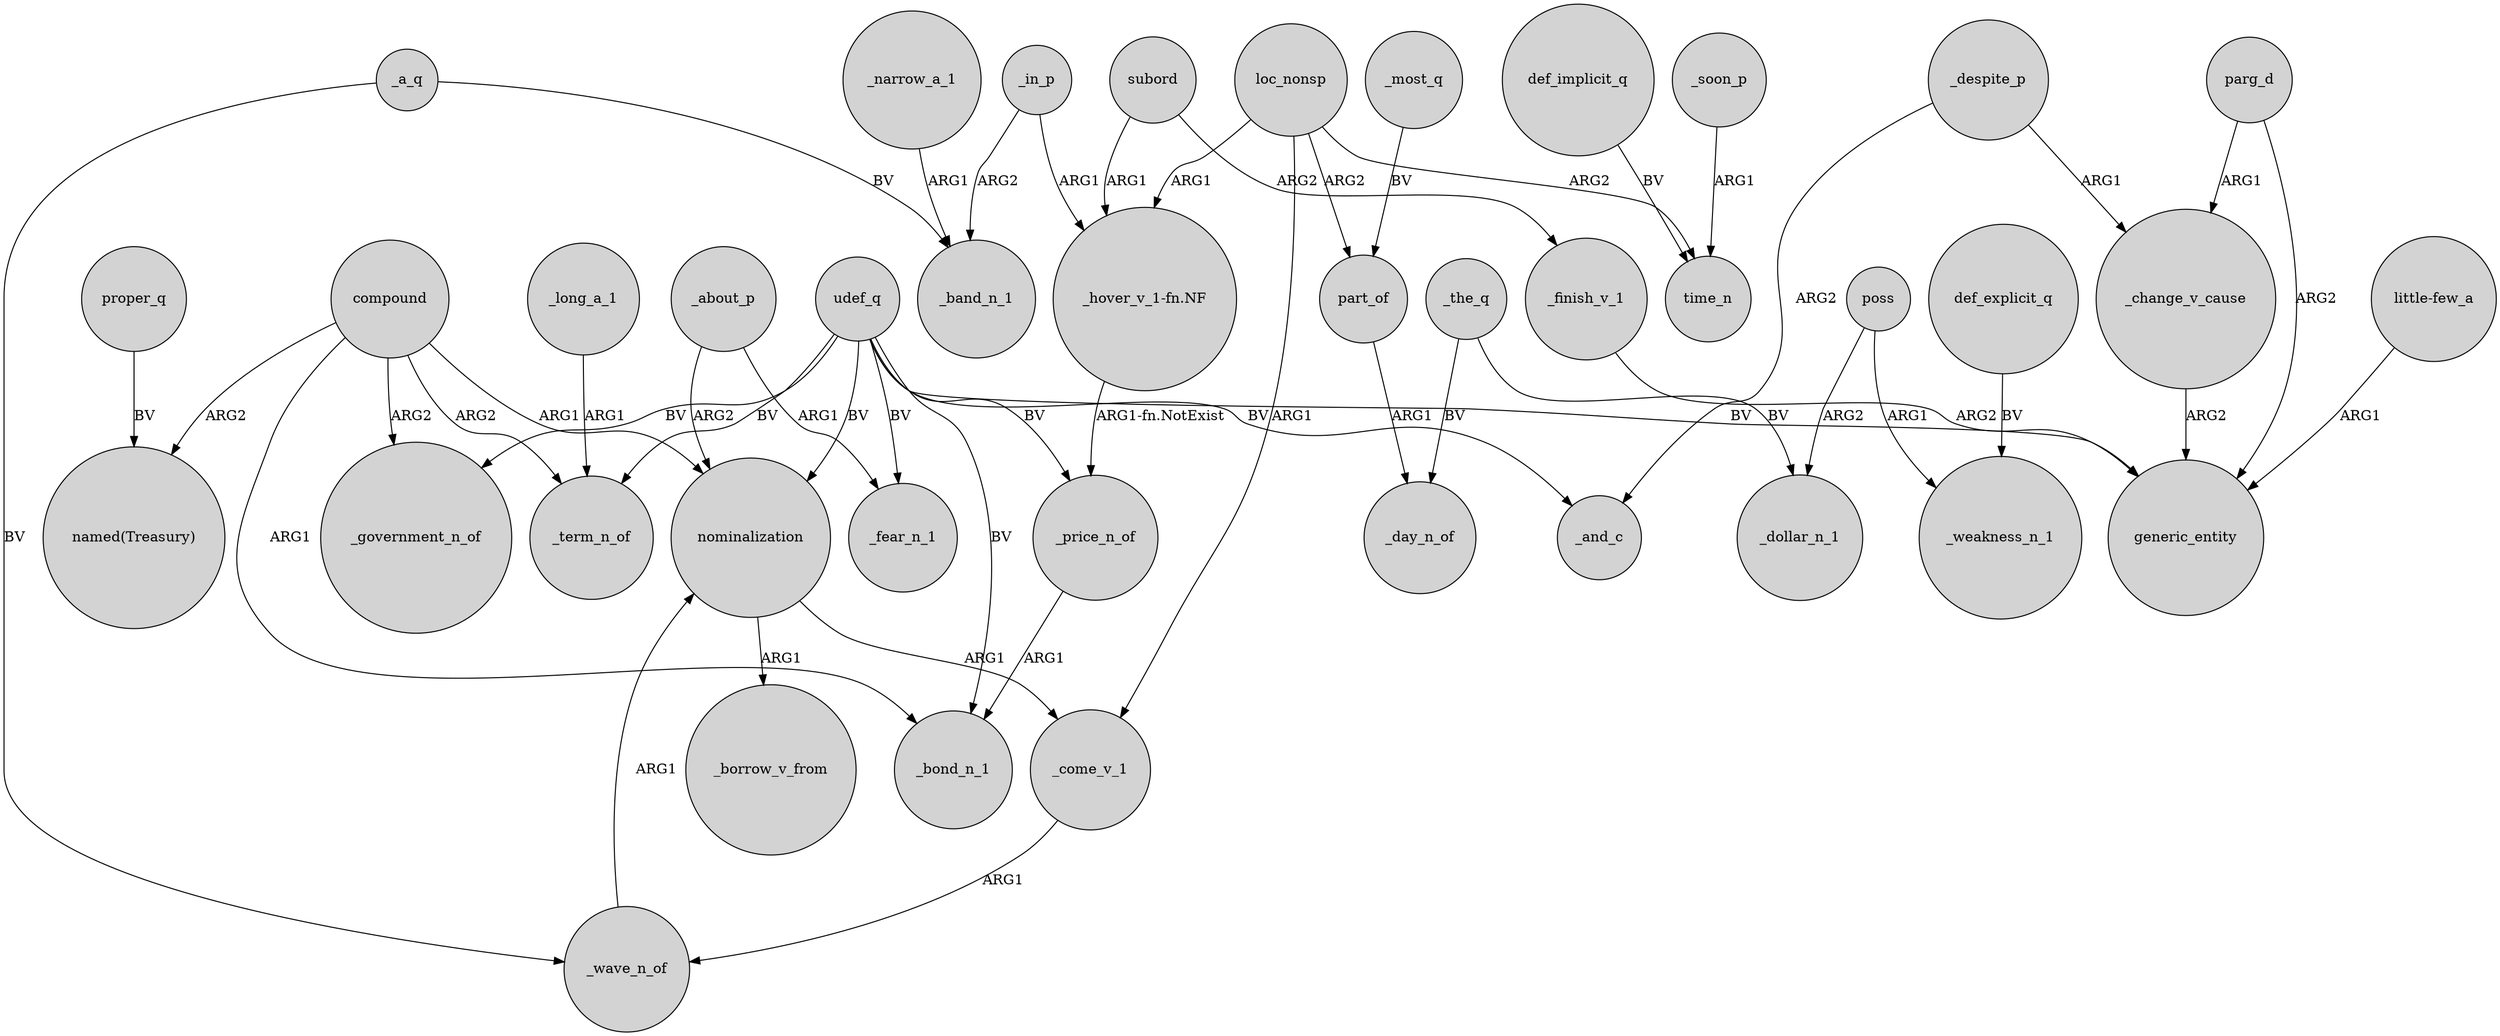 digraph {
	node [shape=circle style=filled]
	compound -> "named(Treasury)" [label=ARG2]
	udef_q -> _price_n_of [label=BV]
	udef_q -> generic_entity [label=BV]
	parg_d -> _change_v_cause [label=ARG1]
	part_of -> _day_n_of [label=ARG1]
	compound -> _term_n_of [label=ARG2]
	compound -> _government_n_of [label=ARG2]
	_finish_v_1 -> generic_entity [label=ARG2]
	udef_q -> _government_n_of [label=BV]
	_a_q -> _band_n_1 [label=BV]
	parg_d -> generic_entity [label=ARG2]
	_about_p -> nominalization [label=ARG2]
	compound -> _bond_n_1 [label=ARG1]
	_in_p -> _band_n_1 [label=ARG2]
	_despite_p -> _and_c [label=ARG2]
	loc_nonsp -> part_of [label=ARG2]
	_the_q -> _dollar_n_1 [label=BV]
	_a_q -> _wave_n_of [label=BV]
	nominalization -> _borrow_v_from [label=ARG1]
	poss -> _dollar_n_1 [label=ARG2]
	_price_n_of -> _bond_n_1 [label=ARG1]
	loc_nonsp -> _come_v_1 [label=ARG1]
	loc_nonsp -> time_n [label=ARG2]
	subord -> "_hover_v_1-fn.NF" [label=ARG1]
	udef_q -> _fear_n_1 [label=BV]
	_the_q -> _day_n_of [label=BV]
	udef_q -> _bond_n_1 [label=BV]
	nominalization -> _come_v_1 [label=ARG1]
	loc_nonsp -> "_hover_v_1-fn.NF" [label=ARG1]
	def_explicit_q -> _weakness_n_1 [label=BV]
	udef_q -> _term_n_of [label=BV]
	udef_q -> nominalization [label=BV]
	proper_q -> "named(Treasury)" [label=BV]
	_come_v_1 -> _wave_n_of [label=ARG1]
	subord -> _finish_v_1 [label=ARG2]
	_most_q -> part_of [label=BV]
	"_hover_v_1-fn.NF" -> _price_n_of [label="ARG1-fn.NotExist"]
	_change_v_cause -> generic_entity [label=ARG2]
	"little-few_a" -> generic_entity [label=ARG1]
	_about_p -> _fear_n_1 [label=ARG1]
	_wave_n_of -> nominalization [label=ARG1]
	_soon_p -> time_n [label=ARG1]
	_despite_p -> _change_v_cause [label=ARG1]
	udef_q -> _and_c [label=BV]
	poss -> _weakness_n_1 [label=ARG1]
	compound -> nominalization [label=ARG1]
	_in_p -> "_hover_v_1-fn.NF" [label=ARG1]
	_long_a_1 -> _term_n_of [label=ARG1]
	def_implicit_q -> time_n [label=BV]
	_narrow_a_1 -> _band_n_1 [label=ARG1]
}
